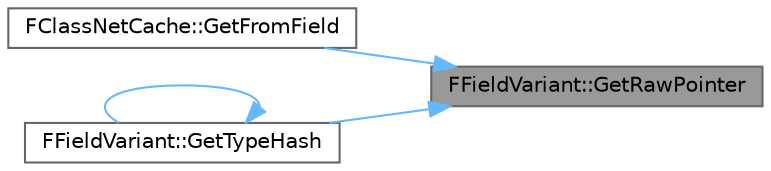digraph "FFieldVariant::GetRawPointer"
{
 // INTERACTIVE_SVG=YES
 // LATEX_PDF_SIZE
  bgcolor="transparent";
  edge [fontname=Helvetica,fontsize=10,labelfontname=Helvetica,labelfontsize=10];
  node [fontname=Helvetica,fontsize=10,shape=box,height=0.2,width=0.4];
  rankdir="RL";
  Node1 [id="Node000001",label="FFieldVariant::GetRawPointer",height=0.2,width=0.4,color="gray40", fillcolor="grey60", style="filled", fontcolor="black",tooltip=" "];
  Node1 -> Node2 [id="edge1_Node000001_Node000002",dir="back",color="steelblue1",style="solid",tooltip=" "];
  Node2 [id="Node000002",label="FClassNetCache::GetFromField",height=0.2,width=0.4,color="grey40", fillcolor="white", style="filled",URL="$d4/dd7/classFClassNetCache.html#aa701f2fb1face8a4b78e05fa08c097a4",tooltip=" "];
  Node1 -> Node3 [id="edge2_Node000001_Node000003",dir="back",color="steelblue1",style="solid",tooltip=" "];
  Node3 [id="Node000003",label="FFieldVariant::GetTypeHash",height=0.2,width=0.4,color="grey40", fillcolor="white", style="filled",URL="$d7/d01/classFFieldVariant.html#a6c7c936224b1d1625311f43cbed5195b",tooltip="Support comparison functions that make this usable as a KeyValue for a TSet<>"];
  Node3 -> Node3 [id="edge3_Node000003_Node000003",dir="back",color="steelblue1",style="solid",tooltip=" "];
}

